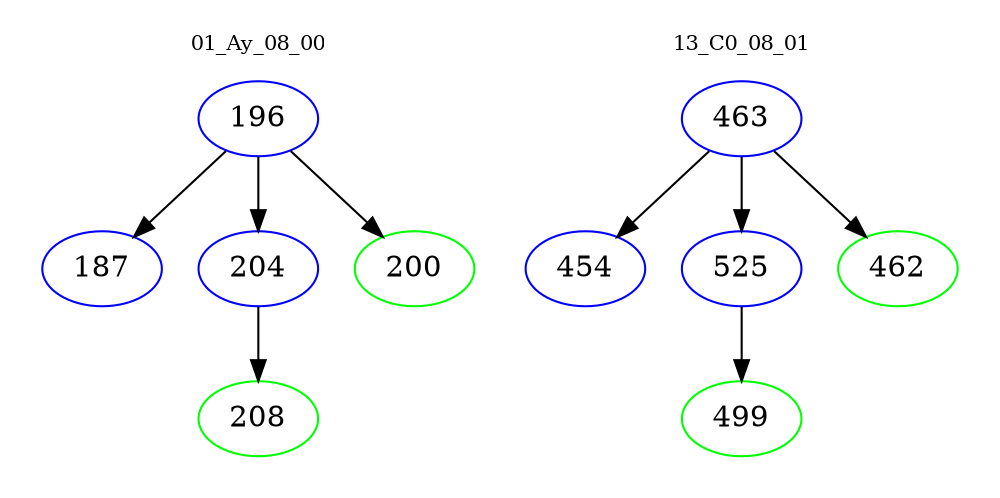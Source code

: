 digraph{
subgraph cluster_0 {
color = white
label = "01_Ay_08_00";
fontsize=10;
T0_196 [label="196", color="blue"]
T0_196 -> T0_187 [color="black"]
T0_187 [label="187", color="blue"]
T0_196 -> T0_204 [color="black"]
T0_204 [label="204", color="blue"]
T0_204 -> T0_208 [color="black"]
T0_208 [label="208", color="green"]
T0_196 -> T0_200 [color="black"]
T0_200 [label="200", color="green"]
}
subgraph cluster_1 {
color = white
label = "13_C0_08_01";
fontsize=10;
T1_463 [label="463", color="blue"]
T1_463 -> T1_454 [color="black"]
T1_454 [label="454", color="blue"]
T1_463 -> T1_525 [color="black"]
T1_525 [label="525", color="blue"]
T1_525 -> T1_499 [color="black"]
T1_499 [label="499", color="green"]
T1_463 -> T1_462 [color="black"]
T1_462 [label="462", color="green"]
}
}
